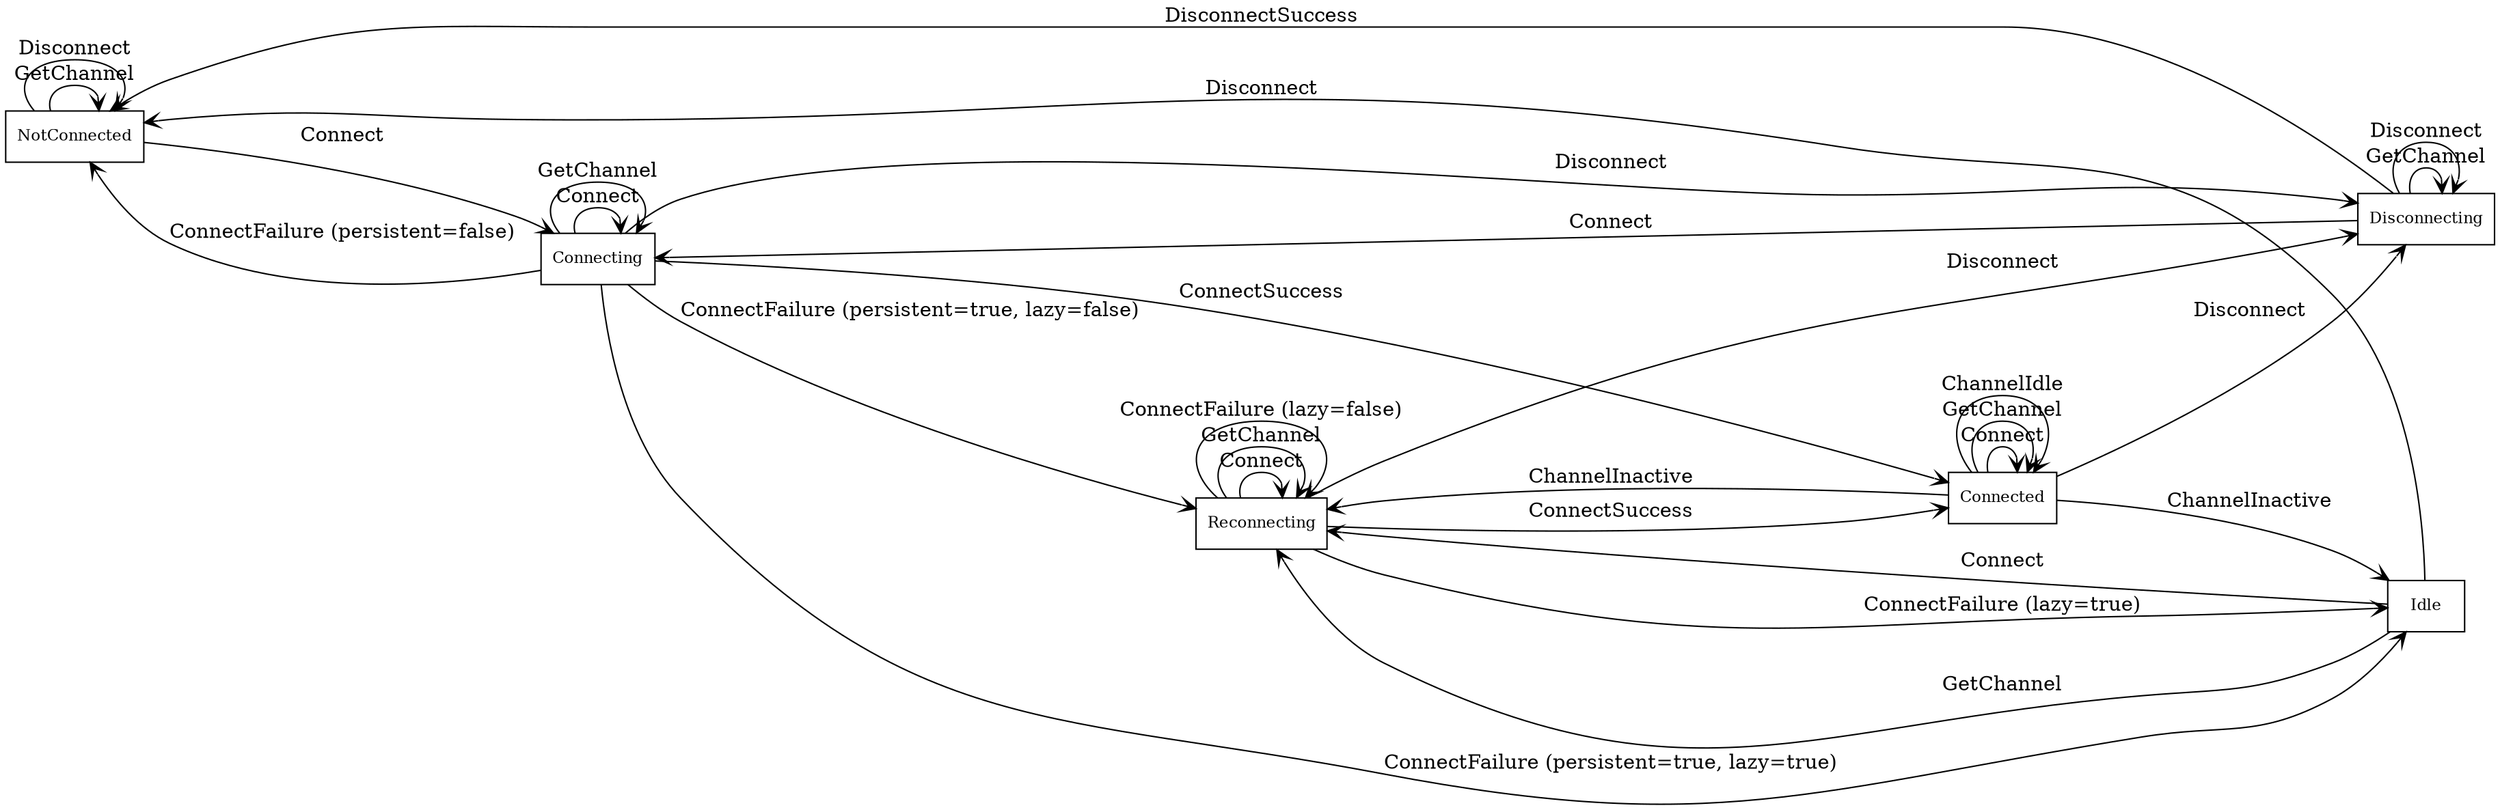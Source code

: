 digraph GRAPH_0 {

  // Generated by Graph::Easy 0.76 at Thu Jul 12 19:41:35 2018

  edge [ arrowhead=open ];
  graph [ rankdir=LR ];
  node [
    fillcolor=white,
    fontsize=11,
    shape=box,
    style=filled ];

  NotConnected -> Connecting [ color="#000000", fontcolor="#000000", label=Connect ]
  NotConnected -> NotConnected [ color="#000000", fontcolor="#000000", label=GetChannel ]
  NotConnected -> NotConnected [ color="#000000", fontcolor="#000000", label=Disconnect ]
  Connecting -> Reconnecting [ color="#000000", fontcolor="#000000", label="ConnectFailure (persistent=true, lazy=false)" ]
  Connecting -> Idle [ color="#000000", fontcolor="#000000", label="ConnectFailure (persistent=true, lazy=true)" ]
  Connecting -> Connected [ color="#000000", fontcolor="#000000", label=ConnectSuccess ]
  Connecting -> Disconnecting [ color="#000000", fontcolor="#000000", label=Disconnect ]
  Connecting -> Connecting [ color="#000000", fontcolor="#000000", label=Connect ]
  Connecting -> Connecting [ color="#000000", fontcolor="#000000", label=GetChannel ]
  Connecting -> NotConnected [ color="#000000", fontcolor="#000000", label="ConnectFailure (persistent=false)" ]
  Idle -> Reconnecting [ color="#000000", fontcolor="#000000", label=Connect ]
  Idle -> Reconnecting [ color="#000000", fontcolor="#000000", label=GetChannel ]
  Idle -> NotConnected [ color="#000000", fontcolor="#000000", label=Disconnect ]
  Reconnecting -> Reconnecting [ color="#000000", fontcolor="#000000", label=Connect ]
  Reconnecting -> Reconnecting [ color="#000000", fontcolor="#000000", label=GetChannel ]
  Reconnecting -> Reconnecting [ color="#000000", fontcolor="#000000", label="ConnectFailure (lazy=false)" ]
  Reconnecting -> Idle [ color="#000000", fontcolor="#000000", label="ConnectFailure (lazy=true)" ]
  Reconnecting -> Connected [ color="#000000", fontcolor="#000000", label=ConnectSuccess ]
  Reconnecting -> Disconnecting [ color="#000000", fontcolor="#000000", label=Disconnect ]
  Disconnecting -> Disconnecting [ color="#000000", fontcolor="#000000", label=GetChannel ]
  Disconnecting -> Disconnecting [ color="#000000", fontcolor="#000000", label=Disconnect ]
  Disconnecting -> Connecting [ color="#000000", fontcolor="#000000", label=Connect ]
  Disconnecting -> NotConnected [ color="#000000", fontcolor="#000000", label=DisconnectSuccess ]
  Connected -> Reconnecting [ color="#000000", fontcolor="#000000", label=ChannelInactive ]
  Connected -> Idle [ color="#000000", fontcolor="#000000", label=ChannelInactive ]
  Connected -> Connected [ color="#000000", fontcolor="#000000", label=Connect ]
  Connected -> Connected [ color="#000000", fontcolor="#000000", label=GetChannel ]
  Connected -> Connected [ color="#000000", fontcolor="#000000", label=ChannelIdle ]
  Connected -> Disconnecting [ color="#000000", fontcolor="#000000", label=Disconnect ]

}
